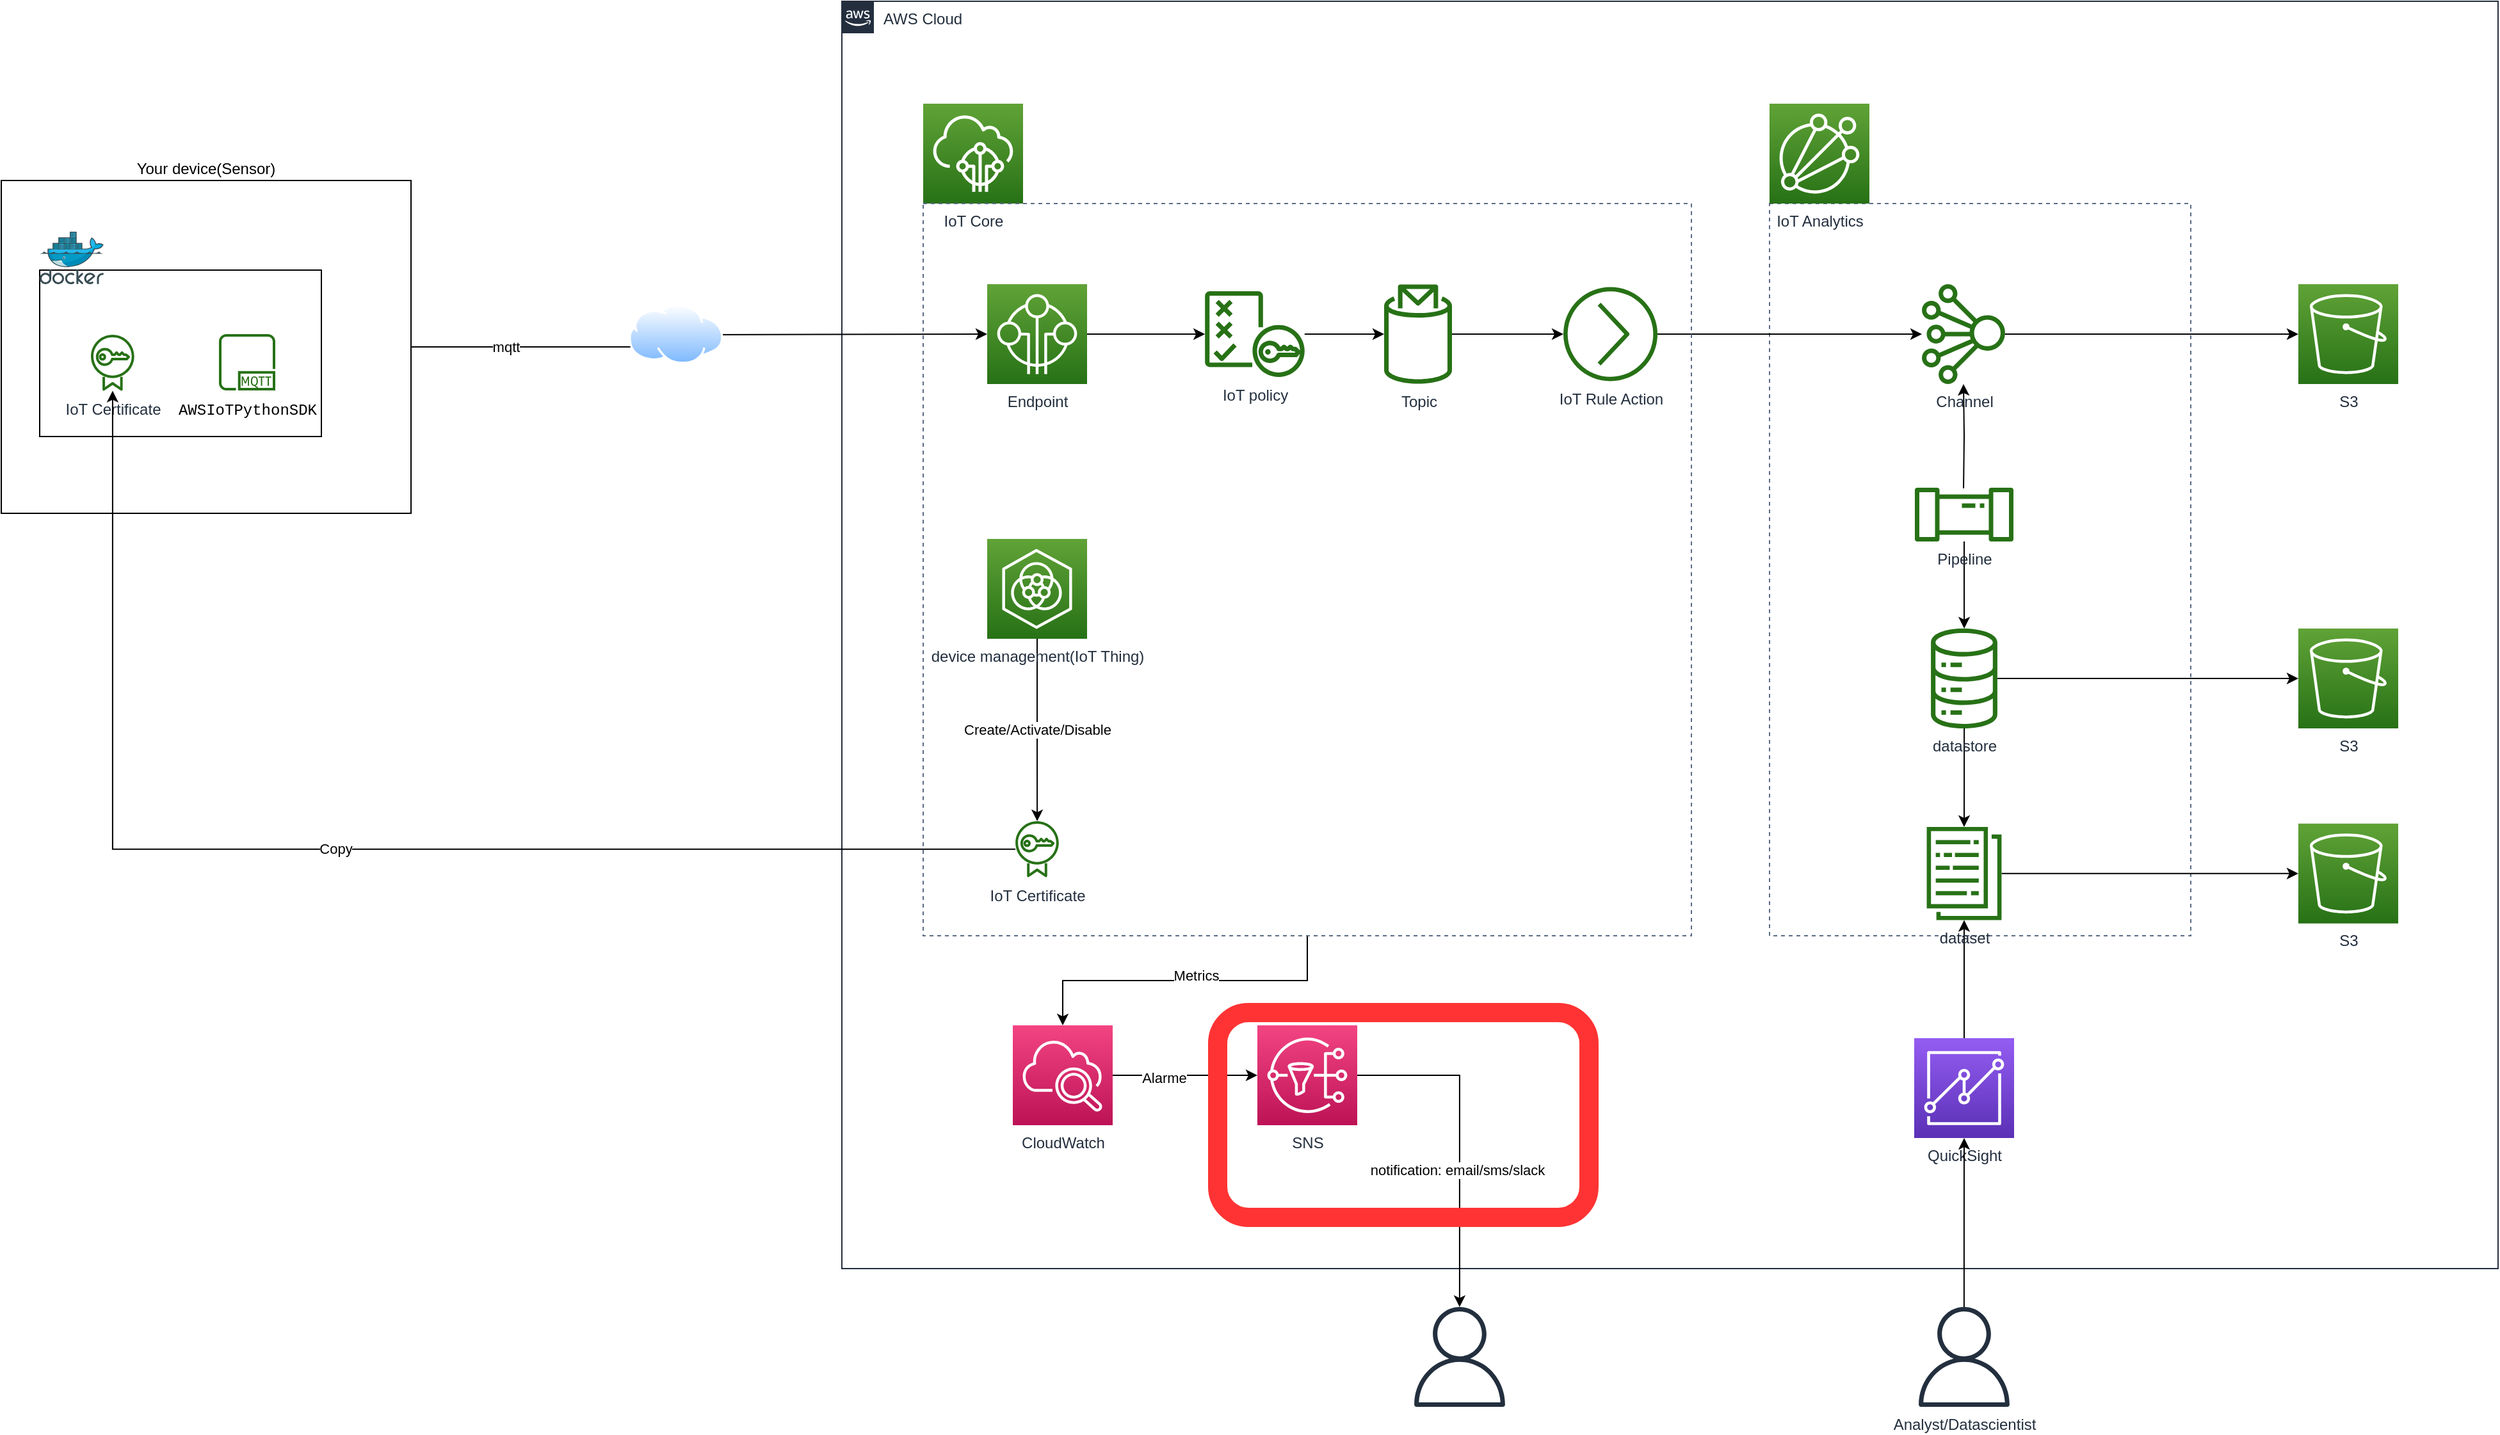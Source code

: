 <mxfile version="13.9.5" type="device"><diagram id="itCqos71LzBazKahouQS" name="Page-1"><mxGraphModel dx="1923" dy="1877" grid="1" gridSize="10" guides="1" tooltips="1" connect="1" arrows="1" fold="1" page="1" pageScale="1" pageWidth="827" pageHeight="1169" math="0" shadow="0"><root><mxCell id="0"/><mxCell id="1" parent="0"/><mxCell id="47xqDn9ZzX8lSBzLMQJz-2" value="AWS Cloud" style="points=[[0,0],[0.25,0],[0.5,0],[0.75,0],[1,0],[1,0.25],[1,0.5],[1,0.75],[1,1],[0.75,1],[0.5,1],[0.25,1],[0,1],[0,0.75],[0,0.5],[0,0.25]];outlineConnect=0;gradientColor=none;html=1;whiteSpace=wrap;fontSize=12;fontStyle=0;shape=mxgraph.aws4.group;grIcon=mxgraph.aws4.group_aws_cloud_alt;strokeColor=#232F3E;fillColor=none;verticalAlign=top;align=left;spacingLeft=30;fontColor=#232F3E;dashed=0;" parent="1" vertex="1"><mxGeometry x="516.5" y="-60" width="1293.5" height="990" as="geometry"/></mxCell><mxCell id="47xqDn9ZzX8lSBzLMQJz-29" value="" style="fillColor=none;strokeColor=#5A6C86;dashed=1;verticalAlign=top;fontStyle=0;fontColor=#5A6C86;" parent="1" vertex="1"><mxGeometry x="1241" y="98" width="329" height="572" as="geometry"/></mxCell><mxCell id="gyymF3SNmLWiR73jd6st-2" value="Your device(Sensor)" style="rounded=0;whiteSpace=wrap;html=1;labelPosition=center;verticalLabelPosition=top;align=center;verticalAlign=bottom;" parent="1" vertex="1"><mxGeometry x="-140" y="80" width="320" height="260" as="geometry"/></mxCell><mxCell id="47xqDn9ZzX8lSBzLMQJz-7" value="" style="rounded=0;whiteSpace=wrap;html=1;" parent="1" vertex="1"><mxGeometry x="-110" y="150" width="220" height="130" as="geometry"/></mxCell><mxCell id="gyymF3SNmLWiR73jd6st-5" value="x" style="edgeStyle=orthogonalEdgeStyle;rounded=0;orthogonalLoop=1;jettySize=auto;html=1;" parent="1" source="gyymF3SNmLWiR73jd6st-2" edge="1"><mxGeometry relative="1" as="geometry"><mxPoint x="630" y="200" as="targetPoint"/></mxGeometry></mxCell><mxCell id="gyymF3SNmLWiR73jd6st-9" value="mqtt" style="edgeLabel;html=1;align=center;verticalAlign=middle;resizable=0;points=[];" parent="gyymF3SNmLWiR73jd6st-5" vertex="1" connectable="0"><mxGeometry x="-0.293" y="-1" relative="1" as="geometry"><mxPoint x="-89" y="-1" as="offset"/></mxGeometry></mxCell><mxCell id="47xqDn9ZzX8lSBzLMQJz-1" value="" style="aspect=fixed;perimeter=ellipsePerimeter;html=1;align=center;shadow=0;dashed=0;spacingTop=3;image;image=img/lib/active_directory/internet_cloud.svg;" parent="1" vertex="1"><mxGeometry x="350" y="176.75" width="73.81" height="46.5" as="geometry"/></mxCell><mxCell id="47xqDn9ZzX8lSBzLMQJz-3" value="IoT Certificate" style="outlineConnect=0;fontColor=#232F3E;gradientColor=none;fillColor=#277116;strokeColor=none;dashed=0;verticalLabelPosition=bottom;verticalAlign=top;align=center;html=1;fontSize=12;fontStyle=0;aspect=fixed;pointerEvents=1;shape=mxgraph.aws4.certificate_manager;" parent="1" vertex="1"><mxGeometry x="-70" y="200" width="33.85" height="44.75" as="geometry"/></mxCell><mxCell id="47xqDn9ZzX8lSBzLMQJz-4" value="&lt;div style=&quot;font-family: &amp;#34;menlo&amp;#34; , &amp;#34;monaco&amp;#34; , &amp;#34;courier new&amp;#34; , monospace ; line-height: 18px&quot;&gt;&lt;span style=&quot;background-color: rgb(255 , 255 , 255)&quot;&gt;&lt;font color=&quot;#000000&quot;&gt;AWSIoTPythonSDK&lt;/font&gt;&lt;/span&gt;&lt;/div&gt;" style="outlineConnect=0;fontColor=#232F3E;gradientColor=none;fillColor=#277116;strokeColor=none;dashed=0;verticalLabelPosition=bottom;verticalAlign=top;align=center;html=1;fontSize=12;fontStyle=0;aspect=fixed;pointerEvents=1;shape=mxgraph.aws4.mqtt_protocol;" parent="1" vertex="1"><mxGeometry x="30" y="200" width="44" height="44" as="geometry"/></mxCell><mxCell id="47xqDn9ZzX8lSBzLMQJz-5" value="" style="aspect=fixed;html=1;points=[];align=center;image;fontSize=12;image=img/lib/mscae/Docker.svg;" parent="1" vertex="1"><mxGeometry x="-110" y="120" width="50" height="41" as="geometry"/></mxCell><mxCell id="47xqDn9ZzX8lSBzLMQJz-13" style="edgeStyle=orthogonalEdgeStyle;rounded=0;orthogonalLoop=1;jettySize=auto;html=1;" parent="1" source="47xqDn9ZzX8lSBzLMQJz-10" target="47xqDn9ZzX8lSBzLMQJz-11" edge="1"><mxGeometry relative="1" as="geometry"/></mxCell><mxCell id="47xqDn9ZzX8lSBzLMQJz-10" value="Endpoint" style="outlineConnect=0;fontColor=#232F3E;gradientColor=#60A337;gradientDirection=north;fillColor=#277116;strokeColor=#ffffff;dashed=0;verticalLabelPosition=bottom;verticalAlign=top;align=center;html=1;fontSize=12;fontStyle=0;aspect=fixed;shape=mxgraph.aws4.resourceIcon;resIcon=mxgraph.aws4.internet_of_things;" parent="1" vertex="1"><mxGeometry x="630" y="161" width="78" height="78" as="geometry"/></mxCell><mxCell id="47xqDn9ZzX8lSBzLMQJz-14" style="edgeStyle=orthogonalEdgeStyle;rounded=0;orthogonalLoop=1;jettySize=auto;html=1;" parent="1" source="47xqDn9ZzX8lSBzLMQJz-11" target="47xqDn9ZzX8lSBzLMQJz-12" edge="1"><mxGeometry relative="1" as="geometry"/></mxCell><mxCell id="47xqDn9ZzX8lSBzLMQJz-11" value="IoT policy" style="outlineConnect=0;fontColor=#232F3E;gradientColor=none;fillColor=#277116;strokeColor=none;dashed=0;verticalLabelPosition=bottom;verticalAlign=top;align=center;html=1;fontSize=12;fontStyle=0;aspect=fixed;pointerEvents=1;shape=mxgraph.aws4.policy;" parent="1" vertex="1"><mxGeometry x="800" y="166.5" width="78" height="67" as="geometry"/></mxCell><mxCell id="47xqDn9ZzX8lSBzLMQJz-26" style="edgeStyle=orthogonalEdgeStyle;rounded=0;orthogonalLoop=1;jettySize=auto;html=1;" parent="1" source="47xqDn9ZzX8lSBzLMQJz-12" target="47xqDn9ZzX8lSBzLMQJz-22" edge="1"><mxGeometry relative="1" as="geometry"/></mxCell><mxCell id="47xqDn9ZzX8lSBzLMQJz-12" value="Topic" style="outlineConnect=0;fontColor=#232F3E;gradientColor=none;fillColor=#277116;strokeColor=none;dashed=0;verticalLabelPosition=bottom;verticalAlign=top;align=center;html=1;fontSize=12;fontStyle=0;aspect=fixed;pointerEvents=1;shape=mxgraph.aws4.topic_2;" parent="1" vertex="1"><mxGeometry x="940" y="161" width="53" height="78" as="geometry"/></mxCell><mxCell id="47xqDn9ZzX8lSBzLMQJz-20" value="Create/Activate/Disable" style="edgeStyle=orthogonalEdgeStyle;rounded=0;orthogonalLoop=1;jettySize=auto;html=1;" parent="1" source="47xqDn9ZzX8lSBzLMQJz-15" target="47xqDn9ZzX8lSBzLMQJz-19" edge="1"><mxGeometry relative="1" as="geometry"/></mxCell><mxCell id="47xqDn9ZzX8lSBzLMQJz-15" value="device management(IoT Thing)" style="outlineConnect=0;fontColor=#232F3E;gradientColor=#60A337;gradientDirection=north;fillColor=#277116;strokeColor=#ffffff;dashed=0;verticalLabelPosition=bottom;verticalAlign=top;align=center;html=1;fontSize=12;fontStyle=0;aspect=fixed;shape=mxgraph.aws4.resourceIcon;resIcon=mxgraph.aws4.iot_device_management;" parent="1" vertex="1"><mxGeometry x="630" y="360" width="78" height="78" as="geometry"/></mxCell><mxCell id="47xqDn9ZzX8lSBzLMQJz-21" value="Copy" style="edgeStyle=orthogonalEdgeStyle;rounded=0;orthogonalLoop=1;jettySize=auto;html=1;" parent="1" source="47xqDn9ZzX8lSBzLMQJz-19" target="47xqDn9ZzX8lSBzLMQJz-3" edge="1"><mxGeometry relative="1" as="geometry"/></mxCell><mxCell id="47xqDn9ZzX8lSBzLMQJz-19" value="IoT Certificate" style="outlineConnect=0;fontColor=#232F3E;gradientColor=none;fillColor=#277116;strokeColor=none;dashed=0;verticalLabelPosition=bottom;verticalAlign=top;align=center;html=1;fontSize=12;fontStyle=0;aspect=fixed;pointerEvents=1;shape=mxgraph.aws4.certificate_manager;" parent="1" vertex="1"><mxGeometry x="652.07" y="580" width="33.85" height="44.75" as="geometry"/></mxCell><mxCell id="47xqDn9ZzX8lSBzLMQJz-25" style="edgeStyle=orthogonalEdgeStyle;rounded=0;orthogonalLoop=1;jettySize=auto;html=1;" parent="1" source="47xqDn9ZzX8lSBzLMQJz-22" target="47xqDn9ZzX8lSBzLMQJz-24" edge="1"><mxGeometry relative="1" as="geometry"/></mxCell><mxCell id="47xqDn9ZzX8lSBzLMQJz-22" value="IoT Rule Action" style="outlineConnect=0;fontColor=#232F3E;gradientColor=none;fillColor=#277116;strokeColor=none;dashed=0;verticalLabelPosition=bottom;verticalAlign=top;align=center;html=1;fontSize=12;fontStyle=0;aspect=fixed;pointerEvents=1;shape=mxgraph.aws4.action;" parent="1" vertex="1"><mxGeometry x="1080" y="163.25" width="73.5" height="73.5" as="geometry"/></mxCell><mxCell id="47xqDn9ZzX8lSBzLMQJz-34" style="edgeStyle=orthogonalEdgeStyle;rounded=0;orthogonalLoop=1;jettySize=auto;html=1;" parent="1" source="47xqDn9ZzX8lSBzLMQJz-24" target="47xqDn9ZzX8lSBzLMQJz-33" edge="1"><mxGeometry relative="1" as="geometry"/></mxCell><mxCell id="47xqDn9ZzX8lSBzLMQJz-24" value="Channel" style="outlineConnect=0;fontColor=#232F3E;gradientColor=none;fillColor=#277116;strokeColor=none;dashed=0;verticalLabelPosition=bottom;verticalAlign=top;align=center;html=1;fontSize=12;fontStyle=0;aspect=fixed;pointerEvents=1;shape=mxgraph.aws4.iot_analytics_channel;" parent="1" vertex="1"><mxGeometry x="1360" y="161" width="65" height="78" as="geometry"/></mxCell><mxCell id="47xqDn9ZzX8lSBzLMQJz-27" value="IoT Core" style="outlineConnect=0;fontColor=#232F3E;gradientColor=#60A337;gradientDirection=north;fillColor=#277116;strokeColor=#ffffff;dashed=0;verticalLabelPosition=bottom;verticalAlign=top;align=center;html=1;fontSize=12;fontStyle=0;aspect=fixed;shape=mxgraph.aws4.resourceIcon;resIcon=mxgraph.aws4.iot_core;" parent="1" vertex="1"><mxGeometry x="580" y="20" width="78" height="78" as="geometry"/></mxCell><mxCell id="a_2hefTR5uBMKr-Mdnr2-3" style="edgeStyle=orthogonalEdgeStyle;rounded=0;orthogonalLoop=1;jettySize=auto;html=1;" edge="1" parent="1" source="47xqDn9ZzX8lSBzLMQJz-28" target="a_2hefTR5uBMKr-Mdnr2-1"><mxGeometry relative="1" as="geometry"/></mxCell><mxCell id="a_2hefTR5uBMKr-Mdnr2-4" value="Metrics" style="edgeLabel;html=1;align=center;verticalAlign=middle;resizable=0;points=[];" vertex="1" connectable="0" parent="a_2hefTR5uBMKr-Mdnr2-3"><mxGeometry x="-0.065" y="-4" relative="1" as="geometry"><mxPoint as="offset"/></mxGeometry></mxCell><mxCell id="47xqDn9ZzX8lSBzLMQJz-28" value="" style="fillColor=none;strokeColor=#5A6C86;dashed=1;verticalAlign=top;fontStyle=0;fontColor=#5A6C86;" parent="1" vertex="1"><mxGeometry x="580" y="98" width="600" height="572" as="geometry"/></mxCell><mxCell id="47xqDn9ZzX8lSBzLMQJz-31" value="IoT Analytics" style="outlineConnect=0;fontColor=#232F3E;gradientColor=#60A337;gradientDirection=north;fillColor=#277116;strokeColor=#ffffff;dashed=0;verticalLabelPosition=bottom;verticalAlign=top;align=center;html=1;fontSize=12;fontStyle=0;aspect=fixed;shape=mxgraph.aws4.resourceIcon;resIcon=mxgraph.aws4.iot_analytics;" parent="1" vertex="1"><mxGeometry x="1241" y="20" width="78" height="78" as="geometry"/></mxCell><mxCell id="47xqDn9ZzX8lSBzLMQJz-33" value="S3" style="outlineConnect=0;fontColor=#232F3E;gradientColor=#60A337;gradientDirection=north;fillColor=#277116;strokeColor=#ffffff;dashed=0;verticalLabelPosition=bottom;verticalAlign=top;align=center;html=1;fontSize=12;fontStyle=0;aspect=fixed;shape=mxgraph.aws4.resourceIcon;resIcon=mxgraph.aws4.s3;" parent="1" vertex="1"><mxGeometry x="1654" y="161" width="78" height="78" as="geometry"/></mxCell><mxCell id="OE9prMnzegwcWFXXLcgy-2" style="edgeStyle=orthogonalEdgeStyle;rounded=0;orthogonalLoop=1;jettySize=auto;html=1;" parent="1" target="47xqDn9ZzX8lSBzLMQJz-24" edge="1"><mxGeometry relative="1" as="geometry"><mxPoint x="1392.529" y="320.551" as="sourcePoint"/></mxGeometry></mxCell><mxCell id="OE9prMnzegwcWFXXLcgy-6" style="edgeStyle=orthogonalEdgeStyle;rounded=0;orthogonalLoop=1;jettySize=auto;html=1;" parent="1" source="OE9prMnzegwcWFXXLcgy-4" target="OE9prMnzegwcWFXXLcgy-5" edge="1"><mxGeometry relative="1" as="geometry"/></mxCell><mxCell id="OE9prMnzegwcWFXXLcgy-4" value="Pipeline" style="outlineConnect=0;fontColor=#232F3E;gradientColor=none;fillColor=#277116;strokeColor=none;dashed=0;verticalLabelPosition=bottom;verticalAlign=top;align=center;html=1;fontSize=12;fontStyle=0;aspect=fixed;pointerEvents=1;shape=mxgraph.aws4.iot_analytics_pipeline;" parent="1" vertex="1"><mxGeometry x="1354" y="320" width="78" height="42" as="geometry"/></mxCell><mxCell id="OE9prMnzegwcWFXXLcgy-8" style="edgeStyle=orthogonalEdgeStyle;rounded=0;orthogonalLoop=1;jettySize=auto;html=1;" parent="1" source="OE9prMnzegwcWFXXLcgy-5" target="OE9prMnzegwcWFXXLcgy-7" edge="1"><mxGeometry relative="1" as="geometry"/></mxCell><mxCell id="L2VRMpiquRIoICK2LSJ_-4" style="edgeStyle=orthogonalEdgeStyle;rounded=0;orthogonalLoop=1;jettySize=auto;html=1;" parent="1" source="OE9prMnzegwcWFXXLcgy-5" target="L2VRMpiquRIoICK2LSJ_-2" edge="1"><mxGeometry relative="1" as="geometry"/></mxCell><mxCell id="OE9prMnzegwcWFXXLcgy-5" value="datastore" style="outlineConnect=0;fontColor=#232F3E;gradientColor=none;fillColor=#277116;strokeColor=none;dashed=0;verticalLabelPosition=bottom;verticalAlign=top;align=center;html=1;fontSize=12;fontStyle=0;aspect=fixed;pointerEvents=1;shape=mxgraph.aws4.iot_analytics_data_store;" parent="1" vertex="1"><mxGeometry x="1366" y="430" width="54" height="78" as="geometry"/></mxCell><mxCell id="OE9prMnzegwcWFXXLcgy-7" value="S3" style="outlineConnect=0;fontColor=#232F3E;gradientColor=#60A337;gradientDirection=north;fillColor=#277116;strokeColor=#ffffff;dashed=0;verticalLabelPosition=bottom;verticalAlign=top;align=center;html=1;fontSize=12;fontStyle=0;aspect=fixed;shape=mxgraph.aws4.resourceIcon;resIcon=mxgraph.aws4.s3;" parent="1" vertex="1"><mxGeometry x="1654" y="430" width="78" height="78" as="geometry"/></mxCell><mxCell id="L2VRMpiquRIoICK2LSJ_-6" style="edgeStyle=orthogonalEdgeStyle;rounded=0;orthogonalLoop=1;jettySize=auto;html=1;" parent="1" source="L2VRMpiquRIoICK2LSJ_-1" target="L2VRMpiquRIoICK2LSJ_-2" edge="1"><mxGeometry relative="1" as="geometry"/></mxCell><mxCell id="L2VRMpiquRIoICK2LSJ_-1" value="QuickSight" style="outlineConnect=0;fontColor=#232F3E;gradientColor=#945DF2;gradientDirection=north;fillColor=#5A30B5;strokeColor=#ffffff;dashed=0;verticalLabelPosition=bottom;verticalAlign=top;align=center;html=1;fontSize=12;fontStyle=0;aspect=fixed;shape=mxgraph.aws4.resourceIcon;resIcon=mxgraph.aws4.quicksight;" parent="1" vertex="1"><mxGeometry x="1354" y="750" width="78" height="78" as="geometry"/></mxCell><mxCell id="L2VRMpiquRIoICK2LSJ_-7" style="edgeStyle=orthogonalEdgeStyle;rounded=0;orthogonalLoop=1;jettySize=auto;html=1;" parent="1" source="L2VRMpiquRIoICK2LSJ_-2" target="L2VRMpiquRIoICK2LSJ_-5" edge="1"><mxGeometry relative="1" as="geometry"/></mxCell><mxCell id="L2VRMpiquRIoICK2LSJ_-2" value="dataset" style="outlineConnect=0;fontColor=#232F3E;gradientColor=none;fillColor=#277116;strokeColor=none;dashed=0;verticalLabelPosition=bottom;verticalAlign=top;align=center;html=1;fontSize=12;fontStyle=0;aspect=fixed;pointerEvents=1;shape=mxgraph.aws4.data_set;" parent="1" vertex="1"><mxGeometry x="1363.62" y="585" width="58.76" height="72.75" as="geometry"/></mxCell><mxCell id="L2VRMpiquRIoICK2LSJ_-5" value="S3" style="outlineConnect=0;fontColor=#232F3E;gradientColor=#60A337;gradientDirection=north;fillColor=#277116;strokeColor=#ffffff;dashed=0;verticalLabelPosition=bottom;verticalAlign=top;align=center;html=1;fontSize=12;fontStyle=0;aspect=fixed;shape=mxgraph.aws4.resourceIcon;resIcon=mxgraph.aws4.s3;" parent="1" vertex="1"><mxGeometry x="1654" y="582.38" width="78" height="78" as="geometry"/></mxCell><mxCell id="L2VRMpiquRIoICK2LSJ_-9" style="edgeStyle=orthogonalEdgeStyle;rounded=0;orthogonalLoop=1;jettySize=auto;html=1;" parent="1" source="L2VRMpiquRIoICK2LSJ_-8" target="L2VRMpiquRIoICK2LSJ_-1" edge="1"><mxGeometry relative="1" as="geometry"/></mxCell><mxCell id="L2VRMpiquRIoICK2LSJ_-8" value="Analyst/Datascientist" style="outlineConnect=0;fontColor=#232F3E;gradientColor=none;fillColor=#232F3E;strokeColor=none;dashed=0;verticalLabelPosition=bottom;verticalAlign=top;align=center;html=1;fontSize=12;fontStyle=0;aspect=fixed;pointerEvents=1;shape=mxgraph.aws4.user;" parent="1" vertex="1"><mxGeometry x="1354" y="960" width="78" height="78" as="geometry"/></mxCell><mxCell id="a_2hefTR5uBMKr-Mdnr2-6" style="edgeStyle=orthogonalEdgeStyle;rounded=0;orthogonalLoop=1;jettySize=auto;html=1;" edge="1" parent="1" source="a_2hefTR5uBMKr-Mdnr2-1" target="a_2hefTR5uBMKr-Mdnr2-5"><mxGeometry relative="1" as="geometry"/></mxCell><mxCell id="a_2hefTR5uBMKr-Mdnr2-10" value="Alarme" style="edgeLabel;html=1;align=center;verticalAlign=middle;resizable=0;points=[];" vertex="1" connectable="0" parent="a_2hefTR5uBMKr-Mdnr2-6"><mxGeometry x="-0.299" y="-2" relative="1" as="geometry"><mxPoint as="offset"/></mxGeometry></mxCell><mxCell id="a_2hefTR5uBMKr-Mdnr2-1" value="CloudWatch" style="outlineConnect=0;fontColor=#232F3E;gradientColor=#F34482;gradientDirection=north;fillColor=#BC1356;strokeColor=#ffffff;dashed=0;verticalLabelPosition=bottom;verticalAlign=top;align=center;html=1;fontSize=12;fontStyle=0;aspect=fixed;shape=mxgraph.aws4.resourceIcon;resIcon=mxgraph.aws4.cloudwatch_2;" vertex="1" parent="1"><mxGeometry x="650" y="740" width="78" height="78" as="geometry"/></mxCell><mxCell id="a_2hefTR5uBMKr-Mdnr2-8" style="edgeStyle=orthogonalEdgeStyle;rounded=0;orthogonalLoop=1;jettySize=auto;html=1;" edge="1" parent="1" source="a_2hefTR5uBMKr-Mdnr2-5" target="a_2hefTR5uBMKr-Mdnr2-7"><mxGeometry relative="1" as="geometry"/></mxCell><mxCell id="a_2hefTR5uBMKr-Mdnr2-9" value="notification: email/sms/slack" style="edgeLabel;html=1;align=center;verticalAlign=middle;resizable=0;points=[];" vertex="1" connectable="0" parent="a_2hefTR5uBMKr-Mdnr2-8"><mxGeometry x="0.175" y="-2" relative="1" as="geometry"><mxPoint as="offset"/></mxGeometry></mxCell><mxCell id="a_2hefTR5uBMKr-Mdnr2-5" value="SNS" style="outlineConnect=0;fontColor=#232F3E;gradientColor=#F34482;gradientDirection=north;fillColor=#BC1356;strokeColor=#ffffff;dashed=0;verticalLabelPosition=bottom;verticalAlign=top;align=center;html=1;fontSize=12;fontStyle=0;aspect=fixed;shape=mxgraph.aws4.resourceIcon;resIcon=mxgraph.aws4.sns;" vertex="1" parent="1"><mxGeometry x="841" y="740" width="78" height="78" as="geometry"/></mxCell><mxCell id="a_2hefTR5uBMKr-Mdnr2-7" value="" style="outlineConnect=0;fontColor=#232F3E;gradientColor=none;fillColor=#232F3E;strokeColor=none;dashed=0;verticalLabelPosition=bottom;verticalAlign=top;align=center;html=1;fontSize=12;fontStyle=0;aspect=fixed;pointerEvents=1;shape=mxgraph.aws4.user;" vertex="1" parent="1"><mxGeometry x="960" y="960" width="78" height="78" as="geometry"/></mxCell><mxCell id="a_2hefTR5uBMKr-Mdnr2-12" value="" style="rounded=1;whiteSpace=wrap;html=1;fillColor=none;strokeColor=#FF3333;strokeWidth=15;" vertex="1" parent="1"><mxGeometry x="810" y="730" width="290" height="160" as="geometry"/></mxCell></root></mxGraphModel></diagram></mxfile>